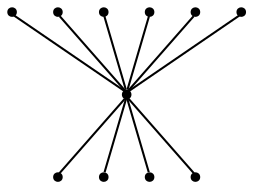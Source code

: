 graph {
  node [shape=point,comment="{\"directed\":false,\"doi\":\"10.1007/3-540-46648-7_19\",\"figure\":\"? (1)\"}"]

  v0 [pos="802.8503477931572,383.67928127070104"]
  v1 [pos="661.3326632835649,383.67928127070104"]
  v2 [pos="776.8470906471241,318.1680113382961"]
  v3 [pos="779.0973916219718,445.9399369135615"]
  v4 [pos="729.0911413305349,272.910334111538"]
  v5 [pos="552.0689854133176,320.9185604706001"]
  v6 [pos="554.0692653105057,448.6903588675448"]
  v7 [pos="661.3326632835649,257.9078070918789"]
  v8 [pos="661.3326632835649,508.95069029228273"]
  v9 [pos="599.0748556003695,273.9104644260191"]
  v10 [pos="536.0670005807542,383.67928127070104"]

  v0 -- v1 [id="-1",pos="802.8503477931572,383.67928127070104 661.3326632835649,383.67928127070104 661.3326632835649,383.67928127070104 661.3326632835649,383.67928127070104"]
  v10 -- v1 [id="-2",pos="536.0670005807542,383.67928127070104 661.3326632835649,383.67928127070104 661.3326632835649,383.67928127070104 661.3326632835649,383.67928127070104"]
  v9 -- v1 [id="-3",pos="599.0748556003695,273.9104644260191 661.3326632835649,383.67928127070104 661.3326632835649,383.67928127070104 661.3326632835649,383.67928127070104"]
  v8 -- v1 [id="-4",pos="661.3326632835649,508.95069029228273 661.3326632835649,383.67928127070104 661.3326632835649,383.67928127070104 661.3326632835649,383.67928127070104"]
  v1 -- v7 [id="-5",pos="661.3326632835649,383.67928127070104 661.3326632835649,257.9078070918789 661.3326632835649,257.9078070918789 661.3326632835649,257.9078070918789"]
  v1 -- v6 [id="-6",pos="661.3326632835649,383.67928127070104 554.0692653105057,448.6903588675448 554.0692653105057,448.6903588675448 554.0692653105057,448.6903588675448"]
  v1 -- v5 [id="-7",pos="661.3326632835649,383.67928127070104 552.0689854133176,320.9185604706001 552.0689854133176,320.9185604706001 552.0689854133176,320.9185604706001"]
  v1 -- v4 [id="-8",pos="661.3326632835649,383.67928127070104 729.0911413305349,272.910334111538 729.0911413305349,272.910334111538 729.0911413305349,272.910334111538"]
  v3 -- v1 [id="-9",pos="779.0973916219718,445.9399369135615 661.3326632835649,383.67928127070104 661.3326632835649,383.67928127070104 661.3326632835649,383.67928127070104"]
  v2 -- v1 [id="-10",pos="776.8470906471241,318.1680113382961 661.3326632835649,383.67928127070104 661.3326632835649,383.67928127070104 661.3326632835649,383.67928127070104"]
}
